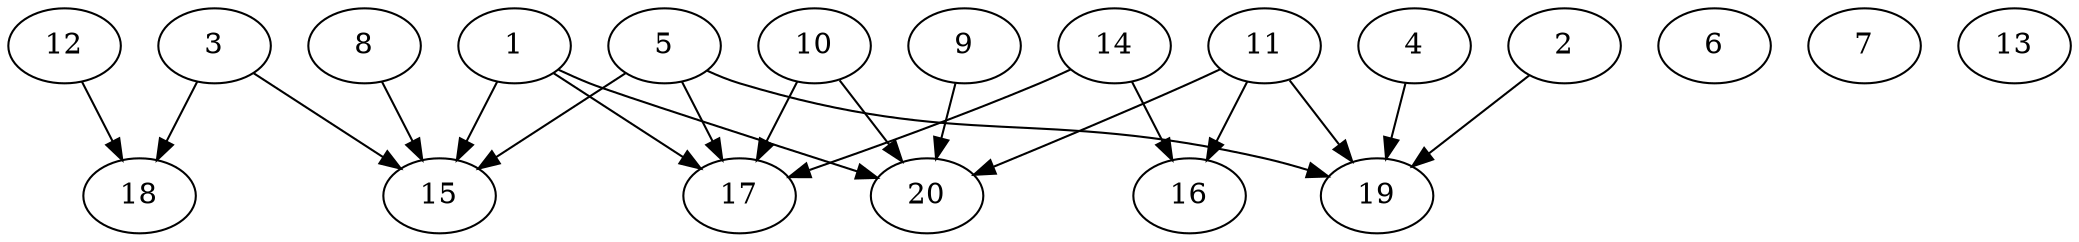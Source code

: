 // DAG automatically generated by daggen at Sat Jul 27 15:39:05 2019
// ./daggen --dot -n 20 --ccr 0.5 --fat 0.8 --regular 0.5 --density 0.4 --mindata 5242880 --maxdata 52428800 
digraph G {
  1 [size="73402368", alpha="0.06", expect_size="36701184"] 
  1 -> 15 [size ="36701184"]
  1 -> 17 [size ="36701184"]
  1 -> 20 [size ="36701184"]
  2 [size="85659648", alpha="0.16", expect_size="42829824"] 
  2 -> 19 [size ="42829824"]
  3 [size="75900928", alpha="0.04", expect_size="37950464"] 
  3 -> 15 [size ="37950464"]
  3 -> 18 [size ="37950464"]
  4 [size="65511424", alpha="0.15", expect_size="32755712"] 
  4 -> 19 [size ="32755712"]
  5 [size="89227264", alpha="0.05", expect_size="44613632"] 
  5 -> 15 [size ="44613632"]
  5 -> 17 [size ="44613632"]
  5 -> 19 [size ="44613632"]
  6 [size="49711104", alpha="0.09", expect_size="24855552"] 
  7 [size="84017152", alpha="0.13", expect_size="42008576"] 
  8 [size="16144384", alpha="0.06", expect_size="8072192"] 
  8 -> 15 [size ="8072192"]
  9 [size="65908736", alpha="0.19", expect_size="32954368"] 
  9 -> 20 [size ="32954368"]
  10 [size="32305152", alpha="0.19", expect_size="16152576"] 
  10 -> 17 [size ="16152576"]
  10 -> 20 [size ="16152576"]
  11 [size="69451776", alpha="0.16", expect_size="34725888"] 
  11 -> 16 [size ="34725888"]
  11 -> 19 [size ="34725888"]
  11 -> 20 [size ="34725888"]
  12 [size="99313664", alpha="0.01", expect_size="49656832"] 
  12 -> 18 [size ="49656832"]
  13 [size="80914432", alpha="0.02", expect_size="40457216"] 
  14 [size="98465792", alpha="0.00", expect_size="49232896"] 
  14 -> 16 [size ="49232896"]
  14 -> 17 [size ="49232896"]
  15 [size="73496576", alpha="0.10", expect_size="36748288"] 
  16 [size="99233792", alpha="0.11", expect_size="49616896"] 
  17 [size="47425536", alpha="0.15", expect_size="23712768"] 
  18 [size="13897728", alpha="0.01", expect_size="6948864"] 
  19 [size="41773056", alpha="0.04", expect_size="20886528"] 
  20 [size="37660672", alpha="0.12", expect_size="18830336"] 
}
